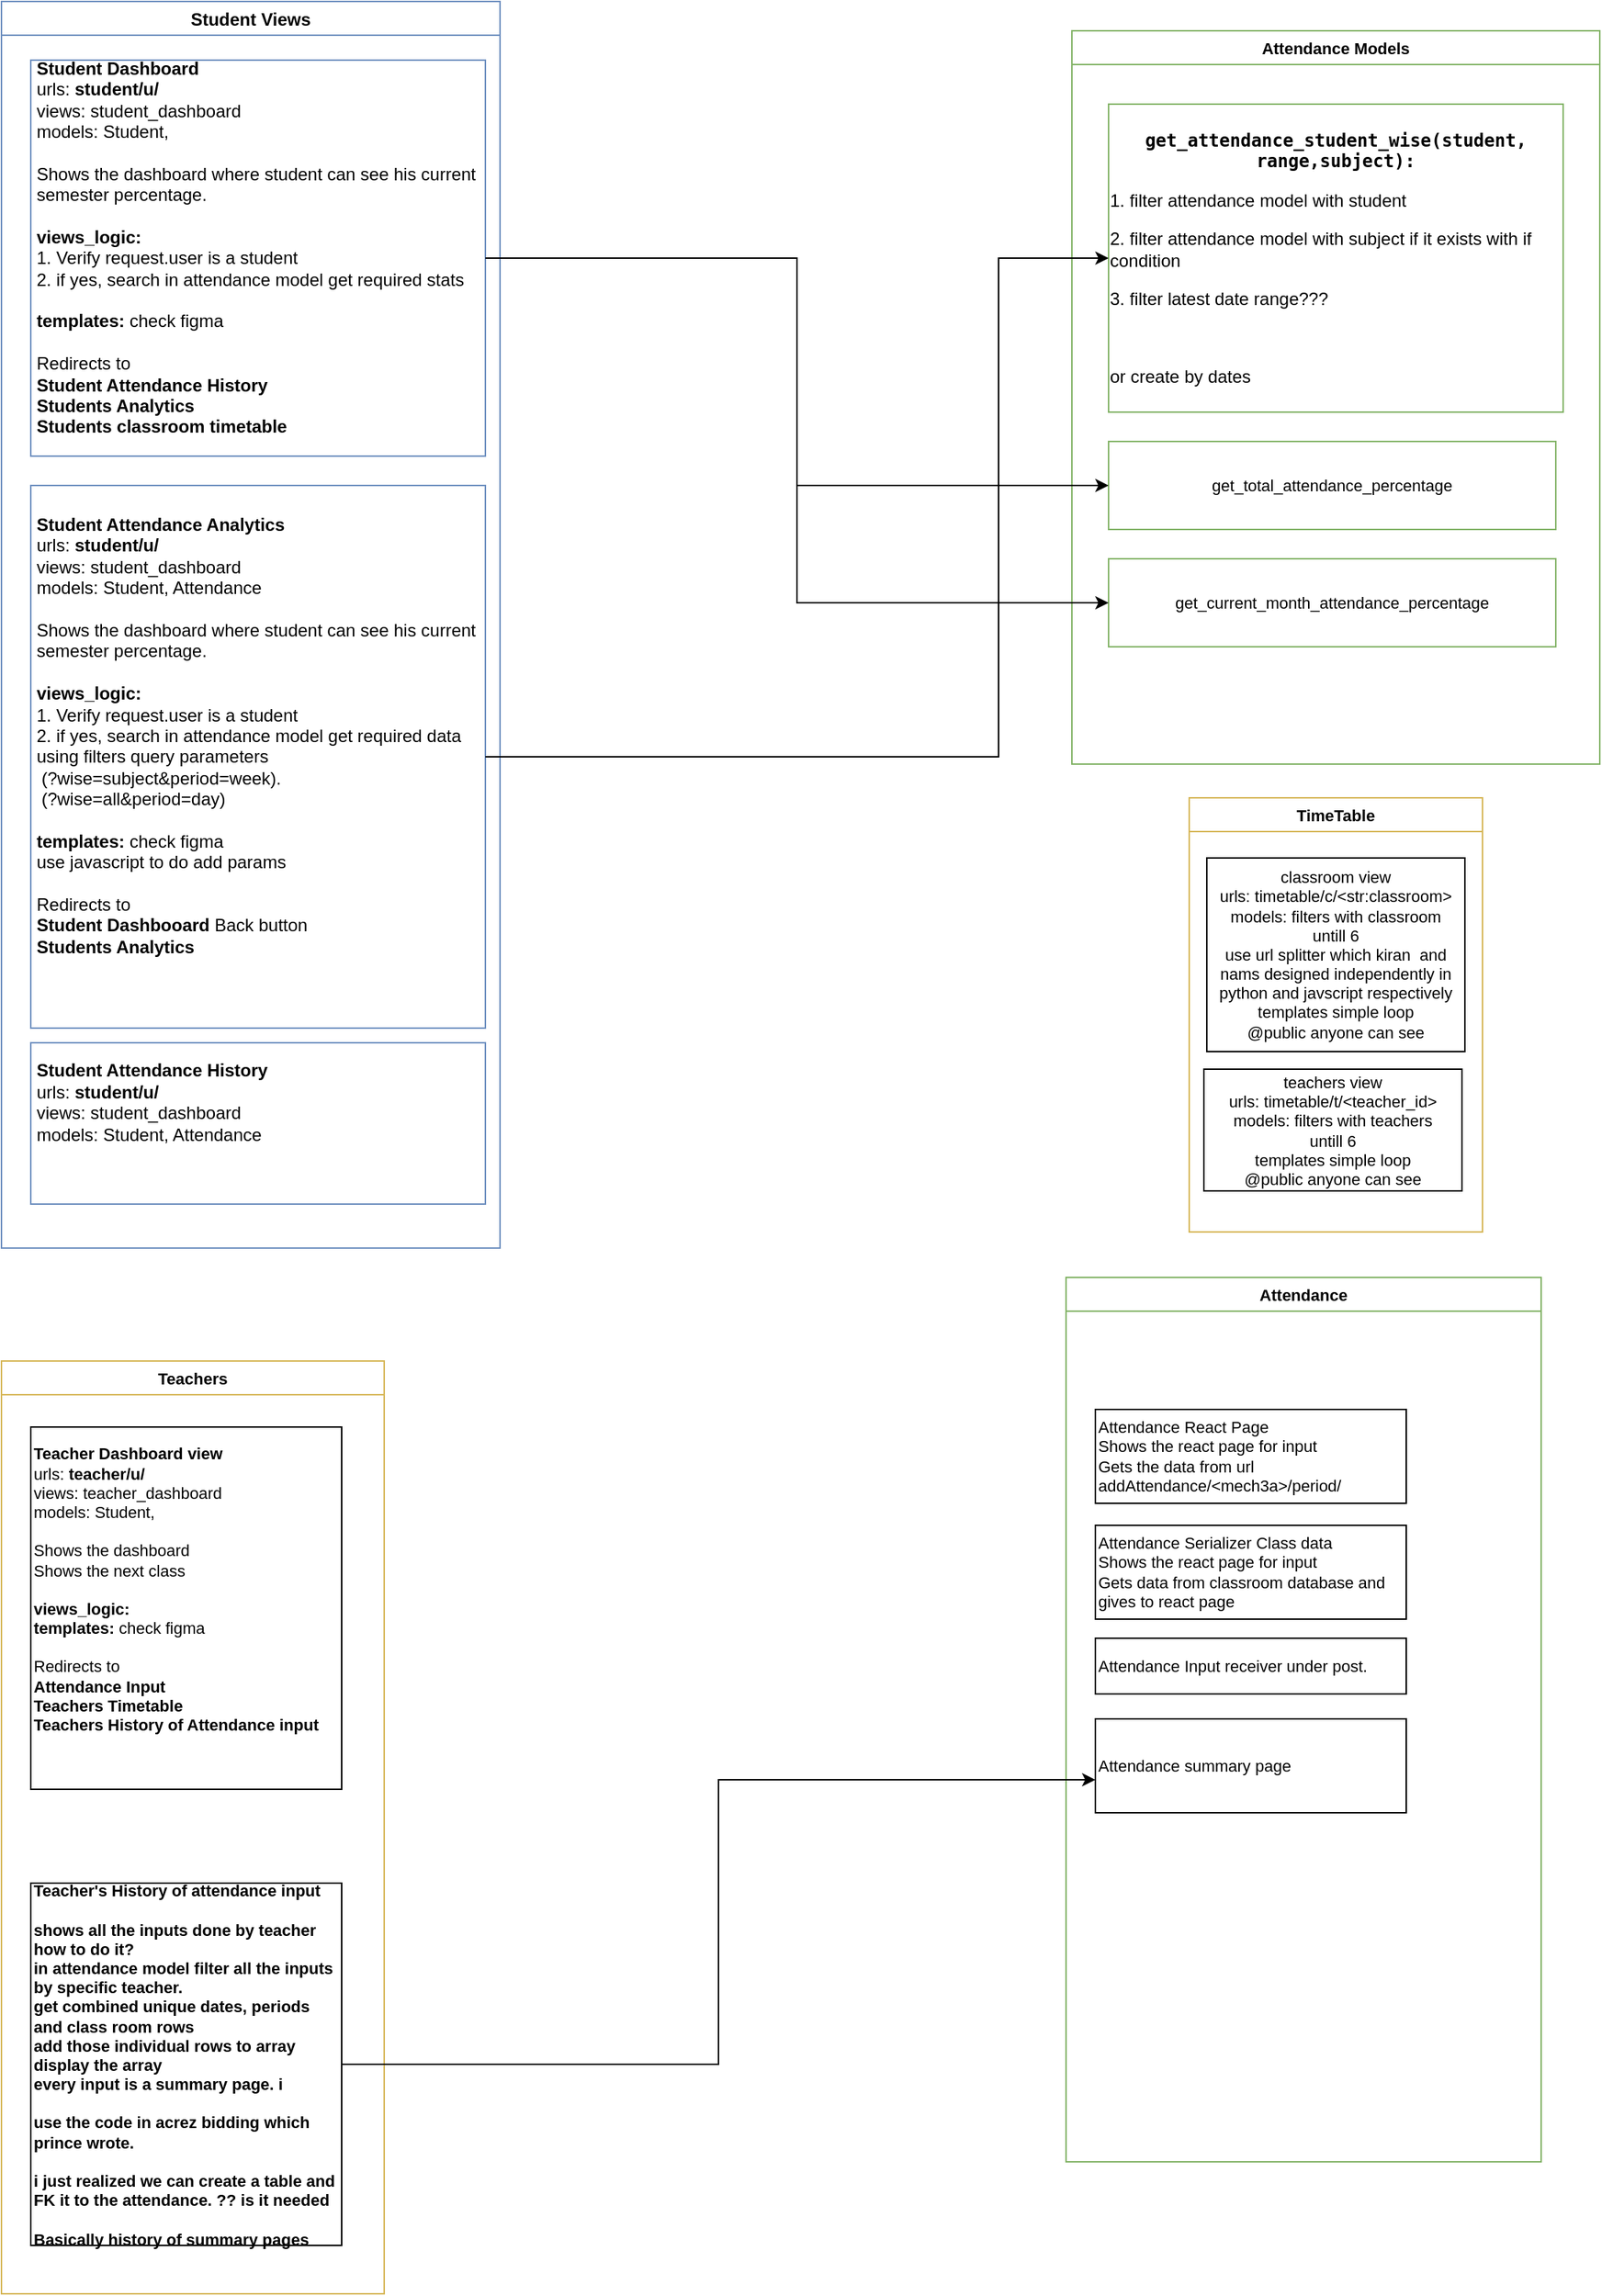 <mxfile>
    <diagram id="gMiqQtXoZ0BTMiNfOUTg" name="gitflow">
        <mxGraphModel dx="1153" dy="647" grid="0" gridSize="10" guides="1" tooltips="1" connect="1" arrows="1" fold="1" page="0" pageScale="1" pageWidth="827" pageHeight="1169" math="0" shadow="0">
            <root>
                <mxCell id="0"/>
                <mxCell id="1" parent="0"/>
                <mxCell id="29" value="Student Views" style="swimlane;fillColor=none;strokeColor=#6c8ebf;" parent="1" vertex="1">
                    <mxGeometry x="40" y="40" width="340" height="850" as="geometry">
                        <mxRectangle x="40" y="40" width="140" height="30" as="alternateBounds"/>
                    </mxGeometry>
                </mxCell>
                <mxCell id="30" value="&lt;div align=&quot;left&quot;&gt;&lt;b&gt;Student Dashboard&lt;/b&gt;&lt;br&gt;&lt;/div&gt;&lt;div align=&quot;left&quot;&gt; urls:&lt;b&gt; student/u/&lt;/b&gt;&lt;/div&gt;&lt;div align=&quot;left&quot;&gt;views: student_dashboard&lt;/div&gt;&lt;div align=&quot;left&quot;&gt;models: Student, &lt;br&gt;&lt;/div&gt;&lt;div align=&quot;left&quot;&gt;&lt;br&gt;&lt;/div&gt;&lt;div align=&quot;left&quot;&gt;Shows the dashboard where student can see his current semester percentage.&lt;/div&gt;&lt;div align=&quot;left&quot;&gt;&lt;br&gt;&lt;/div&gt;&lt;div align=&quot;left&quot;&gt;&lt;b&gt;views_logic:&lt;/b&gt;&lt;/div&gt;&lt;div align=&quot;left&quot;&gt;1. Verify request.user is a student&lt;/div&gt;&lt;div align=&quot;left&quot;&gt;2. if yes, search in attendance model get required stats&lt;/div&gt;&lt;div align=&quot;left&quot;&gt;&lt;br&gt;&lt;/div&gt;&lt;div align=&quot;left&quot;&gt;&lt;b&gt;templates: &lt;/b&gt;check figma&lt;br&gt;&lt;/div&gt;&lt;div align=&quot;left&quot;&gt;&lt;br&gt;&lt;/div&gt;&lt;div align=&quot;left&quot;&gt;Redirects to &lt;b&gt;&lt;br&gt;&lt;/b&gt;&lt;/div&gt;&lt;div align=&quot;left&quot;&gt;&lt;b&gt;Student Attendance History&lt;/b&gt;&lt;/div&gt;&lt;div align=&quot;left&quot;&gt;&lt;b&gt;Students Analytics&lt;br&gt;&lt;/b&gt;&lt;/div&gt;&lt;div align=&quot;left&quot;&gt;&lt;b&gt;Students classroom timetable&lt;br&gt;&lt;/b&gt;&lt;/div&gt;&lt;div&gt;&lt;b&gt;&lt;br&gt;&lt;/b&gt;&lt;/div&gt;" style="rounded=0;whiteSpace=wrap;html=1;fillColor=none;strokeColor=#6c8ebf;glass=0;shadow=0;sketch=0;spacingLeft=2;spacingRight=2;align=left;" parent="29" vertex="1">
                    <mxGeometry x="20" y="40" width="310" height="270" as="geometry"/>
                </mxCell>
                <mxCell id="31" value="&lt;div align=&quot;left&quot;&gt;&lt;b&gt;Student Attendance Analytics&lt;br&gt;&lt;/b&gt;&lt;/div&gt;&lt;div align=&quot;left&quot;&gt; urls:&lt;b&gt; student/u/&lt;/b&gt;&lt;/div&gt;&lt;div align=&quot;left&quot;&gt;views: student_dashboard&lt;/div&gt;&lt;div align=&quot;left&quot;&gt;models: Student, Attendance&lt;br&gt;&lt;/div&gt;&lt;div align=&quot;left&quot;&gt;&lt;br&gt;&lt;/div&gt;&lt;div align=&quot;left&quot;&gt;Shows the dashboard where student can see his current semester percentage.&lt;/div&gt;&lt;div align=&quot;left&quot;&gt;&lt;br&gt;&lt;/div&gt;&lt;div align=&quot;left&quot;&gt;&lt;b&gt;views_logic:&lt;/b&gt;&lt;/div&gt;&lt;div align=&quot;left&quot;&gt;1. Verify request.user is a student&lt;/div&gt;&lt;div align=&quot;left&quot;&gt;2. if yes, search in attendance model get required data using filters query parameters &lt;br&gt;&lt;/div&gt;&lt;div align=&quot;left&quot;&gt;&amp;nbsp;(?wise=subject&amp;amp;period=week).&lt;br&gt;&lt;/div&gt;&lt;div align=&quot;left&quot;&gt;&amp;nbsp;(?wise=all&amp;amp;period=day)&lt;/div&gt;&lt;div align=&quot;left&quot;&gt;&lt;br&gt;&lt;/div&gt;&lt;div align=&quot;left&quot;&gt;&lt;b&gt;templates: &lt;/b&gt;check figma&lt;/div&gt;&lt;div align=&quot;left&quot;&gt;use javascript to do add params&lt;br&gt;&lt;/div&gt;&lt;div align=&quot;left&quot;&gt;&lt;br&gt;&lt;/div&gt;&lt;div align=&quot;left&quot;&gt;Redirects to &lt;b&gt;&lt;br&gt;&lt;/b&gt;&lt;/div&gt;&lt;div align=&quot;left&quot;&gt;&lt;b&gt;Student Dashbooard &lt;/b&gt;Back button&lt;br&gt;&lt;/div&gt;&lt;b&gt;Students Analytics&lt;/b&gt;&lt;div align=&quot;left&quot;&gt;&lt;b&gt;&lt;br&gt;&lt;/b&gt;&lt;/div&gt;&lt;div align=&quot;left&quot;&gt;&lt;b&gt;&lt;br&gt;&lt;/b&gt;&lt;/div&gt;" style="rounded=0;whiteSpace=wrap;html=1;fillColor=none;strokeColor=#6c8ebf;align=left;spacingLeft=2;spacingRight=2;" parent="29" vertex="1">
                    <mxGeometry x="20" y="330" width="310" height="370" as="geometry"/>
                </mxCell>
                <mxCell id="32" value="&lt;div align=&quot;left&quot;&gt;&lt;b&gt;Student Attendance History&lt;br&gt;&lt;/b&gt;&lt;/div&gt;&lt;div align=&quot;left&quot;&gt; urls:&lt;b&gt; student/u/&lt;/b&gt;&lt;/div&gt;&lt;div align=&quot;left&quot;&gt;views: student_dashboard&lt;/div&gt;&lt;div align=&quot;left&quot;&gt;models: Student, Attendance&lt;br&gt;&lt;/div&gt;&lt;b&gt;&lt;/b&gt;&lt;div align=&quot;left&quot;&gt;&lt;b&gt;&lt;br&gt;&lt;/b&gt;&lt;/div&gt;&lt;div align=&quot;left&quot;&gt;&lt;b&gt;&lt;br&gt;&lt;/b&gt;&lt;/div&gt;" style="rounded=0;whiteSpace=wrap;html=1;fillColor=none;strokeColor=#6c8ebf;align=left;spacingLeft=2;spacingRight=2;" parent="29" vertex="1">
                    <mxGeometry x="20" y="710" width="310" height="110" as="geometry"/>
                </mxCell>
                <mxCell id="33" value="Attendance Models" style="swimlane;rounded=0;shadow=0;glass=0;sketch=0;fontFamily=Helvetica;fontSize=11;fillColor=none;strokeColor=#82b366;" parent="1" vertex="1">
                    <mxGeometry x="770" y="60" width="360" height="500" as="geometry"/>
                </mxCell>
                <mxCell id="34" value="&lt;div&gt;&lt;pre&gt;&lt;b&gt;get_attendance_student_wise(student,&lt;br&gt;range,subject):&lt;/b&gt;&lt;/pre&gt;&lt;/div&gt;&lt;div align=&quot;left&quot;&gt;&lt;p&gt;1. filter attendance model with student&lt;/p&gt;&lt;p&gt;2. filter attendance model with subject if it exists with if condition&lt;/p&gt;&lt;p&gt;3. filter latest date range???&lt;/p&gt;&lt;p&gt;&lt;br&gt;&lt;/p&gt;&lt;p&gt;or create by dates&lt;br&gt;&lt;/p&gt;&lt;/div&gt;" style="rounded=0;whiteSpace=wrap;html=1;shadow=0;glass=0;sketch=0;fillColor=none;strokeColor=#82b366;" parent="33" vertex="1">
                    <mxGeometry x="25" y="50" width="310" height="210" as="geometry"/>
                </mxCell>
                <mxCell id="35" value="get_total_attendance_percentage" style="rounded=0;whiteSpace=wrap;html=1;shadow=0;glass=0;sketch=0;fontFamily=Helvetica;fontSize=11;fillColor=none;strokeColor=#82b366;" parent="33" vertex="1">
                    <mxGeometry x="25" y="280" width="305" height="60" as="geometry"/>
                </mxCell>
                <mxCell id="36" value="get_current_month_attendance_percentage" style="rounded=0;whiteSpace=wrap;html=1;shadow=0;glass=0;sketch=0;fontFamily=Helvetica;fontSize=11;fillColor=none;strokeColor=#82b366;" parent="33" vertex="1">
                    <mxGeometry x="25" y="360" width="305" height="60" as="geometry"/>
                </mxCell>
                <mxCell id="37" style="edgeStyle=orthogonalEdgeStyle;rounded=0;orthogonalLoop=1;jettySize=auto;html=1;fontFamily=Helvetica;fontSize=11;" parent="1" source="31" target="34" edge="1">
                    <mxGeometry relative="1" as="geometry">
                        <Array as="points">
                            <mxPoint x="720" y="555"/>
                        </Array>
                    </mxGeometry>
                </mxCell>
                <mxCell id="38" style="edgeStyle=orthogonalEdgeStyle;rounded=0;orthogonalLoop=1;jettySize=auto;html=1;entryX=0;entryY=0.5;entryDx=0;entryDy=0;fontFamily=Helvetica;fontSize=11;" parent="1" source="30" target="35" edge="1">
                    <mxGeometry relative="1" as="geometry"/>
                </mxCell>
                <mxCell id="39" style="edgeStyle=orthogonalEdgeStyle;rounded=0;orthogonalLoop=1;jettySize=auto;html=1;entryX=0;entryY=0.5;entryDx=0;entryDy=0;fontFamily=Helvetica;fontSize=11;" parent="1" source="30" target="36" edge="1">
                    <mxGeometry relative="1" as="geometry"/>
                </mxCell>
                <mxCell id="40" value="TimeTable" style="swimlane;rounded=0;shadow=0;glass=0;sketch=0;fontFamily=Helvetica;fontSize=11;fillColor=none;strokeColor=#d6b656;gradientColor=none;swimlaneFillColor=none;" parent="1" vertex="1">
                    <mxGeometry x="850" y="583" width="200" height="296" as="geometry"/>
                </mxCell>
                <mxCell id="41" value="&lt;div&gt;classroom view&lt;/div&gt;&lt;div&gt;urls: timetable/c/&amp;lt;str:classroom&amp;gt;&lt;/div&gt;&lt;div&gt;models: filters with classroom&lt;/div&gt;&lt;div&gt;untill 6&lt;/div&gt;&lt;div&gt;use url splitter which kiran&amp;nbsp; and nams designed independently in python and javscript respectively&lt;br&gt;&lt;/div&gt;&lt;div&gt;templates simple loop&lt;/div&gt;&lt;div&gt;@public anyone can see&lt;br&gt;&lt;/div&gt;" style="rounded=0;whiteSpace=wrap;html=1;shadow=0;glass=0;sketch=0;fontFamily=Helvetica;fontSize=11;gradientColor=none;" parent="40" vertex="1">
                    <mxGeometry x="12" y="41" width="176" height="132" as="geometry"/>
                </mxCell>
                <mxCell id="42" value="&lt;div&gt;teachers view&lt;/div&gt;&lt;div&gt;urls: timetable/t/&amp;lt;teacher_id&amp;gt;&lt;/div&gt;&lt;div&gt;models: filters with teachers&lt;br&gt;&lt;/div&gt;&lt;div&gt;untill 6&lt;/div&gt;&lt;div&gt;templates simple loop&lt;/div&gt;&lt;div&gt;@public anyone can see&lt;br&gt;&lt;/div&gt;" style="rounded=0;whiteSpace=wrap;html=1;shadow=0;glass=0;sketch=0;fontFamily=Helvetica;fontSize=11;gradientColor=none;" parent="40" vertex="1">
                    <mxGeometry x="10" y="185" width="176" height="83" as="geometry"/>
                </mxCell>
                <mxCell id="43" value="Teachers" style="swimlane;rounded=0;shadow=0;glass=0;sketch=0;fontFamily=Helvetica;fontSize=11;fillColor=none;strokeColor=#d6b656;gradientColor=none;swimlaneFillColor=none;" parent="1" vertex="1">
                    <mxGeometry x="40" y="967" width="261" height="636" as="geometry"/>
                </mxCell>
                <mxCell id="44" value="&lt;div align=&quot;left&quot;&gt;&lt;b&gt;Teacher Dashboard view&lt;/b&gt;&lt;/div&gt;&lt;div align=&quot;left&quot;&gt; urls:&lt;b&gt; teacher/u/&lt;/b&gt;&lt;/div&gt;&lt;div align=&quot;left&quot;&gt;views: teacher_dashboard&lt;/div&gt;&lt;div align=&quot;left&quot;&gt;models: Student, &lt;br&gt;&lt;/div&gt;&lt;div align=&quot;left&quot;&gt;&lt;br&gt;&lt;/div&gt;&lt;div align=&quot;left&quot;&gt;Shows the dashboard &lt;br&gt;&lt;/div&gt;&lt;div align=&quot;left&quot;&gt;Shows the next class &lt;br&gt;&lt;/div&gt;&lt;div align=&quot;left&quot;&gt;&lt;br&gt;&lt;/div&gt;&lt;div align=&quot;left&quot;&gt;&lt;b&gt;views_logic:&lt;/b&gt;&lt;/div&gt;&lt;div align=&quot;left&quot;&gt;&lt;b&gt;templates: &lt;/b&gt;check figma&lt;br&gt;&lt;/div&gt;&lt;div align=&quot;left&quot;&gt;&lt;br&gt;&lt;/div&gt;&lt;div align=&quot;left&quot;&gt;Redirects to &lt;b&gt;&lt;br&gt;&lt;/b&gt;&lt;/div&gt;&lt;div align=&quot;left&quot;&gt;&lt;b&gt;Attendance Input&lt;/b&gt;&lt;/div&gt;&lt;div align=&quot;left&quot;&gt;&lt;b&gt;Teachers Timetable&lt;/b&gt;&lt;/div&gt;&lt;div align=&quot;left&quot;&gt;&lt;b&gt;Teachers History of Attendance input&lt;br&gt;&lt;/b&gt;&lt;/div&gt;&lt;br&gt;&lt;div align=&quot;left&quot;&gt;&lt;b&gt;&lt;br&gt;&lt;/b&gt;&lt;/div&gt;" style="rounded=0;whiteSpace=wrap;html=1;shadow=0;glass=0;sketch=0;fontFamily=Helvetica;fontSize=11;gradientColor=none;align=left;" parent="43" vertex="1">
                    <mxGeometry x="20" y="45" width="212" height="247" as="geometry"/>
                </mxCell>
                <mxCell id="45" value="&lt;div align=&quot;left&quot;&gt;&lt;b&gt;Teacher's History of attendance input&lt;/b&gt;&lt;/div&gt;&lt;div align=&quot;left&quot;&gt;&lt;br&gt;&lt;/div&gt;&lt;div align=&quot;left&quot;&gt;&lt;b&gt;shows all the inputs done by teacher&lt;/b&gt;&lt;/div&gt;&lt;div align=&quot;left&quot;&gt;&lt;b&gt;how to do it? &lt;br&gt;&lt;/b&gt;&lt;/div&gt;&lt;div align=&quot;left&quot;&gt;&lt;b&gt;in attendance model filter all the inputs by specific teacher.&lt;/b&gt;&lt;/div&gt;&lt;div align=&quot;left&quot;&gt;&lt;b&gt;get combined unique dates, periods and class room rows&lt;/b&gt;&lt;/div&gt;&lt;div align=&quot;left&quot;&gt;&lt;b&gt;add those individual rows to array&lt;/b&gt;&lt;/div&gt;&lt;div align=&quot;left&quot;&gt;&lt;b&gt;display the array &lt;br&gt;&lt;/b&gt;&lt;/div&gt;&lt;div align=&quot;left&quot;&gt;&lt;b&gt;every input is a summary page. i&lt;br&gt;&lt;/b&gt;&lt;/div&gt;&lt;div align=&quot;left&quot;&gt;&lt;b&gt;&lt;br&gt;&lt;/b&gt;&lt;/div&gt;&lt;div align=&quot;left&quot;&gt;&lt;b&gt;use the code in acrez bidding which prince wrote.&lt;br&gt;&lt;/b&gt;&lt;/div&gt;&lt;div align=&quot;left&quot;&gt;&lt;b&gt;&lt;br&gt;&lt;/b&gt;&lt;/div&gt;&lt;div align=&quot;left&quot;&gt;&lt;b&gt;i just realized we can create a table and FK it to the attendance. ?? is it needed&lt;br&gt;&lt;/b&gt;&lt;/div&gt;&lt;div align=&quot;left&quot;&gt;&lt;b&gt;&lt;br&gt;&lt;/b&gt;&lt;/div&gt;&lt;div align=&quot;left&quot;&gt;&lt;b&gt;Basically history of summary pages&lt;br&gt;&lt;/b&gt;&lt;/div&gt;" style="rounded=0;whiteSpace=wrap;html=1;shadow=0;glass=0;sketch=0;fontFamily=Helvetica;fontSize=11;gradientColor=none;align=left;" parent="43" vertex="1">
                    <mxGeometry x="20" y="356" width="212" height="247" as="geometry"/>
                </mxCell>
                <mxCell id="46" value="Attendance" style="swimlane;rounded=0;shadow=0;glass=0;sketch=0;fontFamily=Helvetica;fontSize=11;fillColor=none;strokeColor=#82b366;swimlaneFillColor=none;" parent="1" vertex="1">
                    <mxGeometry x="766" y="910" width="324" height="603" as="geometry"/>
                </mxCell>
                <mxCell id="47" value="&lt;div&gt;Attendance React Page&lt;/div&gt;&lt;div&gt;Shows the react page for input&lt;/div&gt;&lt;div&gt;Gets the data from url&lt;/div&gt;&lt;div&gt;addAttendance/&amp;lt;mech3a&amp;gt;/period/&lt;br&gt;&lt;/div&gt;" style="rounded=0;whiteSpace=wrap;html=1;shadow=0;glass=0;sketch=0;fontFamily=Helvetica;fontSize=11;gradientColor=none;align=left;" parent="46" vertex="1">
                    <mxGeometry x="20" y="90" width="212" height="64" as="geometry"/>
                </mxCell>
                <mxCell id="48" value="&lt;div&gt;Attendance Serializer Class data&lt;br&gt;&lt;/div&gt;&lt;div&gt;Shows the react page for input&lt;/div&gt;&lt;div&gt;Gets data from classroom database and gives to react page&lt;br&gt;&lt;/div&gt;" style="rounded=0;whiteSpace=wrap;html=1;shadow=0;glass=0;sketch=0;fontFamily=Helvetica;fontSize=11;gradientColor=none;align=left;" parent="46" vertex="1">
                    <mxGeometry x="20" y="169" width="212" height="64" as="geometry"/>
                </mxCell>
                <mxCell id="49" value="Attendance Input receiver under post." style="rounded=0;whiteSpace=wrap;html=1;shadow=0;glass=0;sketch=0;fontFamily=Helvetica;fontSize=11;gradientColor=none;align=left;" parent="46" vertex="1">
                    <mxGeometry x="20" y="246" width="212" height="38" as="geometry"/>
                </mxCell>
                <mxCell id="50" value="Attendance summary page" style="rounded=0;whiteSpace=wrap;html=1;shadow=0;glass=0;sketch=0;fontFamily=Helvetica;fontSize=11;gradientColor=none;align=left;" parent="46" vertex="1">
                    <mxGeometry x="20" y="301" width="212" height="64" as="geometry"/>
                </mxCell>
                <mxCell id="51" style="edgeStyle=orthogonalEdgeStyle;rounded=0;orthogonalLoop=1;jettySize=auto;html=1;entryX=0;entryY=0.649;entryDx=0;entryDy=0;entryPerimeter=0;fontFamily=Helvetica;fontSize=11;" parent="1" source="45" target="50" edge="1">
                    <mxGeometry relative="1" as="geometry"/>
                </mxCell>
            </root>
        </mxGraphModel>
    </diagram>
</mxfile>